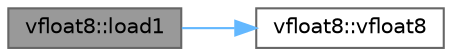 digraph "vfloat8::load1"
{
 // LATEX_PDF_SIZE
  bgcolor="transparent";
  edge [fontname=Helvetica,fontsize=10,labelfontname=Helvetica,labelfontsize=10];
  node [fontname=Helvetica,fontsize=10,shape=box,height=0.2,width=0.4];
  rankdir="LR";
  Node1 [id="Node000001",label="vfloat8::load1",height=0.2,width=0.4,color="gray40", fillcolor="grey60", style="filled", fontcolor="black",tooltip="Factory that returns a replicated scalar loaded from memory."];
  Node1 -> Node2 [id="edge1_Node000001_Node000002",color="steelblue1",style="solid",tooltip=" "];
  Node2 [id="Node000002",label="vfloat8::vfloat8",height=0.2,width=0.4,color="grey40", fillcolor="white", style="filled",URL="$structvfloat8.html#af6bb9e67c13460dbf072cafd6fdb5805",tooltip="Construct from zero-initialized value."];
}
